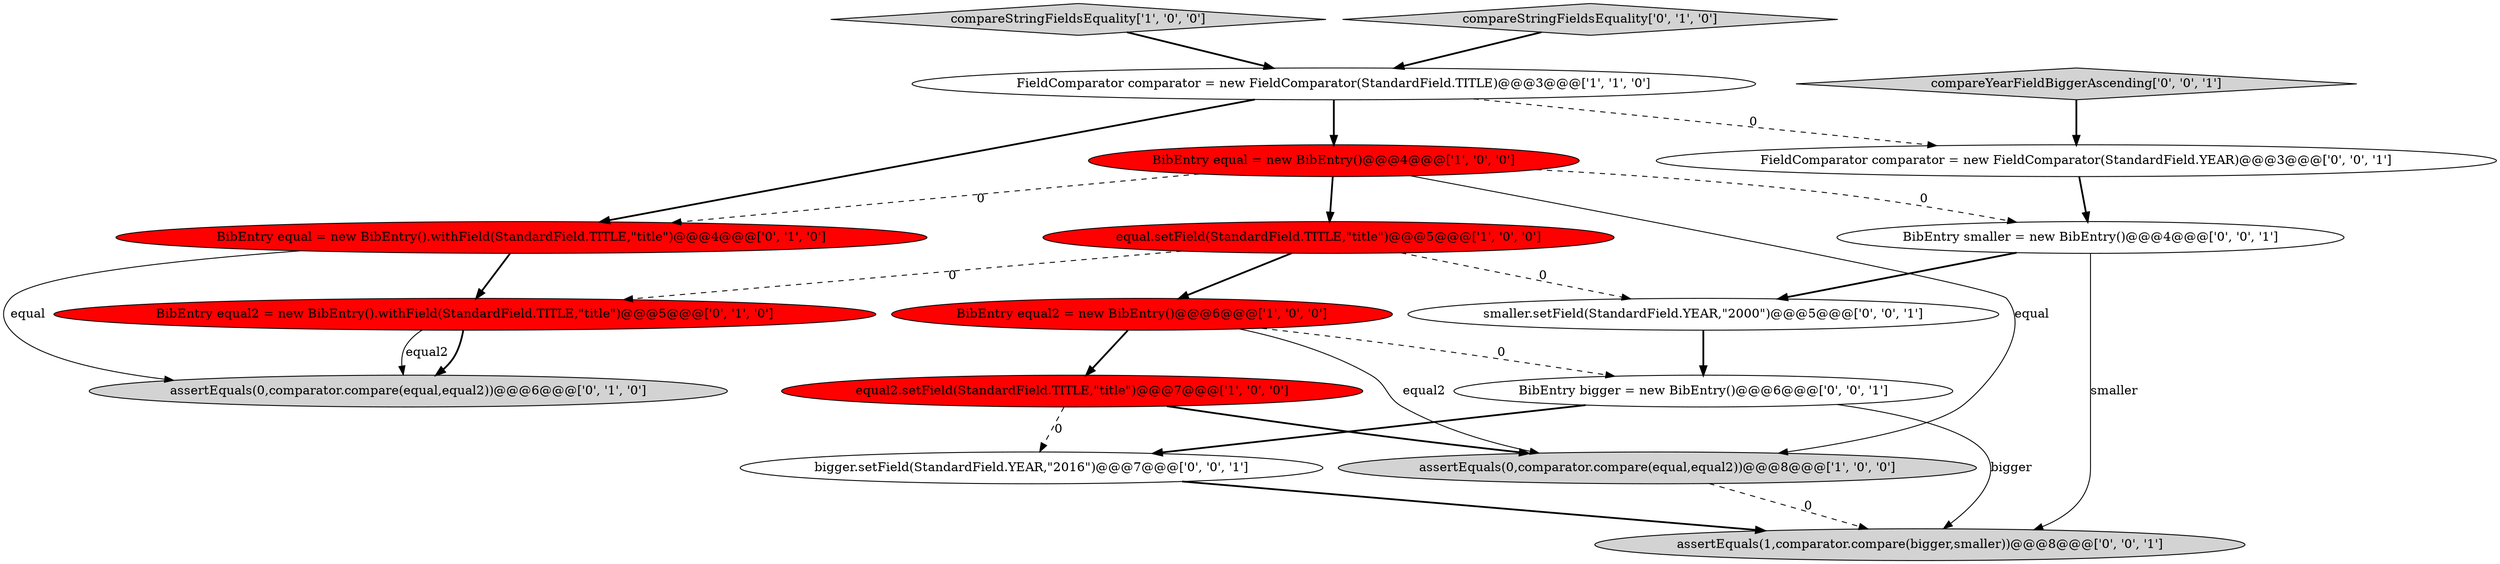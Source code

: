digraph {
1 [style = filled, label = "compareStringFieldsEquality['1', '0', '0']", fillcolor = lightgray, shape = diamond image = "AAA0AAABBB1BBB"];
13 [style = filled, label = "smaller.setField(StandardField.YEAR,\"2000\")@@@5@@@['0', '0', '1']", fillcolor = white, shape = ellipse image = "AAA0AAABBB3BBB"];
4 [style = filled, label = "BibEntry equal2 = new BibEntry()@@@6@@@['1', '0', '0']", fillcolor = red, shape = ellipse image = "AAA1AAABBB1BBB"];
15 [style = filled, label = "FieldComparator comparator = new FieldComparator(StandardField.YEAR)@@@3@@@['0', '0', '1']", fillcolor = white, shape = ellipse image = "AAA0AAABBB3BBB"];
10 [style = filled, label = "BibEntry equal2 = new BibEntry().withField(StandardField.TITLE,\"title\")@@@5@@@['0', '1', '0']", fillcolor = red, shape = ellipse image = "AAA1AAABBB2BBB"];
16 [style = filled, label = "bigger.setField(StandardField.YEAR,\"2016\")@@@7@@@['0', '0', '1']", fillcolor = white, shape = ellipse image = "AAA0AAABBB3BBB"];
0 [style = filled, label = "FieldComparator comparator = new FieldComparator(StandardField.TITLE)@@@3@@@['1', '1', '0']", fillcolor = white, shape = ellipse image = "AAA0AAABBB1BBB"];
8 [style = filled, label = "BibEntry equal = new BibEntry().withField(StandardField.TITLE,\"title\")@@@4@@@['0', '1', '0']", fillcolor = red, shape = ellipse image = "AAA1AAABBB2BBB"];
17 [style = filled, label = "BibEntry bigger = new BibEntry()@@@6@@@['0', '0', '1']", fillcolor = white, shape = ellipse image = "AAA0AAABBB3BBB"];
11 [style = filled, label = "assertEquals(1,comparator.compare(bigger,smaller))@@@8@@@['0', '0', '1']", fillcolor = lightgray, shape = ellipse image = "AAA0AAABBB3BBB"];
7 [style = filled, label = "assertEquals(0,comparator.compare(equal,equal2))@@@6@@@['0', '1', '0']", fillcolor = lightgray, shape = ellipse image = "AAA0AAABBB2BBB"];
14 [style = filled, label = "BibEntry smaller = new BibEntry()@@@4@@@['0', '0', '1']", fillcolor = white, shape = ellipse image = "AAA0AAABBB3BBB"];
6 [style = filled, label = "equal.setField(StandardField.TITLE,\"title\")@@@5@@@['1', '0', '0']", fillcolor = red, shape = ellipse image = "AAA1AAABBB1BBB"];
2 [style = filled, label = "equal2.setField(StandardField.TITLE,\"title\")@@@7@@@['1', '0', '0']", fillcolor = red, shape = ellipse image = "AAA1AAABBB1BBB"];
5 [style = filled, label = "BibEntry equal = new BibEntry()@@@4@@@['1', '0', '0']", fillcolor = red, shape = ellipse image = "AAA1AAABBB1BBB"];
3 [style = filled, label = "assertEquals(0,comparator.compare(equal,equal2))@@@8@@@['1', '0', '0']", fillcolor = lightgray, shape = ellipse image = "AAA0AAABBB1BBB"];
9 [style = filled, label = "compareStringFieldsEquality['0', '1', '0']", fillcolor = lightgray, shape = diamond image = "AAA0AAABBB2BBB"];
12 [style = filled, label = "compareYearFieldBiggerAscending['0', '0', '1']", fillcolor = lightgray, shape = diamond image = "AAA0AAABBB3BBB"];
8->10 [style = bold, label=""];
5->14 [style = dashed, label="0"];
16->11 [style = bold, label=""];
5->3 [style = solid, label="equal"];
9->0 [style = bold, label=""];
15->14 [style = bold, label=""];
4->17 [style = dashed, label="0"];
2->3 [style = bold, label=""];
12->15 [style = bold, label=""];
8->7 [style = solid, label="equal"];
0->15 [style = dashed, label="0"];
4->2 [style = bold, label=""];
1->0 [style = bold, label=""];
10->7 [style = bold, label=""];
6->10 [style = dashed, label="0"];
6->4 [style = bold, label=""];
13->17 [style = bold, label=""];
6->13 [style = dashed, label="0"];
5->6 [style = bold, label=""];
2->16 [style = dashed, label="0"];
0->8 [style = bold, label=""];
5->8 [style = dashed, label="0"];
14->13 [style = bold, label=""];
3->11 [style = dashed, label="0"];
14->11 [style = solid, label="smaller"];
4->3 [style = solid, label="equal2"];
17->11 [style = solid, label="bigger"];
17->16 [style = bold, label=""];
10->7 [style = solid, label="equal2"];
0->5 [style = bold, label=""];
}

